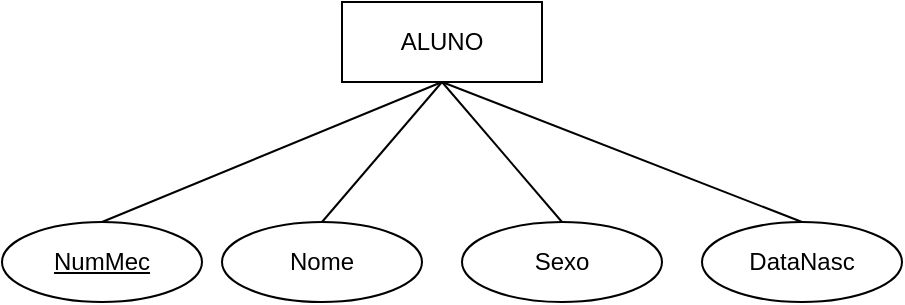 <mxfile version="24.7.14">
  <diagram name="Página-1" id="6IiflMp-nN5JMO0304UB">
    <mxGraphModel dx="761" dy="517" grid="1" gridSize="10" guides="1" tooltips="1" connect="1" arrows="1" fold="1" page="1" pageScale="1" pageWidth="827" pageHeight="1169" math="0" shadow="0">
      <root>
        <mxCell id="0" />
        <mxCell id="1" parent="0" />
        <mxCell id="7PINaodsBSt505YF2r87-1" value="ALUNO" style="whiteSpace=wrap;html=1;align=center;" vertex="1" parent="1">
          <mxGeometry x="290" y="70" width="100" height="40" as="geometry" />
        </mxCell>
        <mxCell id="7PINaodsBSt505YF2r87-2" value="Nome" style="ellipse;whiteSpace=wrap;html=1;align=center;" vertex="1" parent="1">
          <mxGeometry x="230" y="180" width="100" height="40" as="geometry" />
        </mxCell>
        <mxCell id="7PINaodsBSt505YF2r87-3" value="Sexo" style="ellipse;whiteSpace=wrap;html=1;align=center;" vertex="1" parent="1">
          <mxGeometry x="350" y="180" width="100" height="40" as="geometry" />
        </mxCell>
        <mxCell id="7PINaodsBSt505YF2r87-4" value="DataNasc" style="ellipse;whiteSpace=wrap;html=1;align=center;" vertex="1" parent="1">
          <mxGeometry x="470" y="180" width="100" height="40" as="geometry" />
        </mxCell>
        <mxCell id="7PINaodsBSt505YF2r87-5" value="NumMec" style="ellipse;whiteSpace=wrap;html=1;align=center;fontStyle=4;" vertex="1" parent="1">
          <mxGeometry x="120" y="180" width="100" height="40" as="geometry" />
        </mxCell>
        <mxCell id="7PINaodsBSt505YF2r87-6" value="" style="endArrow=none;html=1;rounded=0;entryX=0.5;entryY=1;entryDx=0;entryDy=0;exitX=0.5;exitY=0;exitDx=0;exitDy=0;" edge="1" parent="1" source="7PINaodsBSt505YF2r87-2" target="7PINaodsBSt505YF2r87-1">
          <mxGeometry relative="1" as="geometry">
            <mxPoint x="310" y="250" as="sourcePoint" />
            <mxPoint x="470" y="250" as="targetPoint" />
          </mxGeometry>
        </mxCell>
        <mxCell id="7PINaodsBSt505YF2r87-7" value="" style="endArrow=none;html=1;rounded=0;exitX=0.5;exitY=1;exitDx=0;exitDy=0;entryX=0.5;entryY=0;entryDx=0;entryDy=0;" edge="1" parent="1" source="7PINaodsBSt505YF2r87-1" target="7PINaodsBSt505YF2r87-3">
          <mxGeometry relative="1" as="geometry">
            <mxPoint x="310" y="250" as="sourcePoint" />
            <mxPoint x="470" y="250" as="targetPoint" />
          </mxGeometry>
        </mxCell>
        <mxCell id="7PINaodsBSt505YF2r87-8" value="" style="endArrow=none;html=1;rounded=0;exitX=0.5;exitY=1;exitDx=0;exitDy=0;entryX=0.5;entryY=0;entryDx=0;entryDy=0;" edge="1" parent="1" source="7PINaodsBSt505YF2r87-1" target="7PINaodsBSt505YF2r87-4">
          <mxGeometry relative="1" as="geometry">
            <mxPoint x="310" y="250" as="sourcePoint" />
            <mxPoint x="470" y="250" as="targetPoint" />
          </mxGeometry>
        </mxCell>
        <mxCell id="7PINaodsBSt505YF2r87-9" value="" style="endArrow=none;html=1;rounded=0;exitX=0.5;exitY=1;exitDx=0;exitDy=0;entryX=0.5;entryY=0;entryDx=0;entryDy=0;" edge="1" parent="1" source="7PINaodsBSt505YF2r87-1" target="7PINaodsBSt505YF2r87-5">
          <mxGeometry relative="1" as="geometry">
            <mxPoint x="310" y="250" as="sourcePoint" />
            <mxPoint x="470" y="250" as="targetPoint" />
          </mxGeometry>
        </mxCell>
      </root>
    </mxGraphModel>
  </diagram>
</mxfile>
